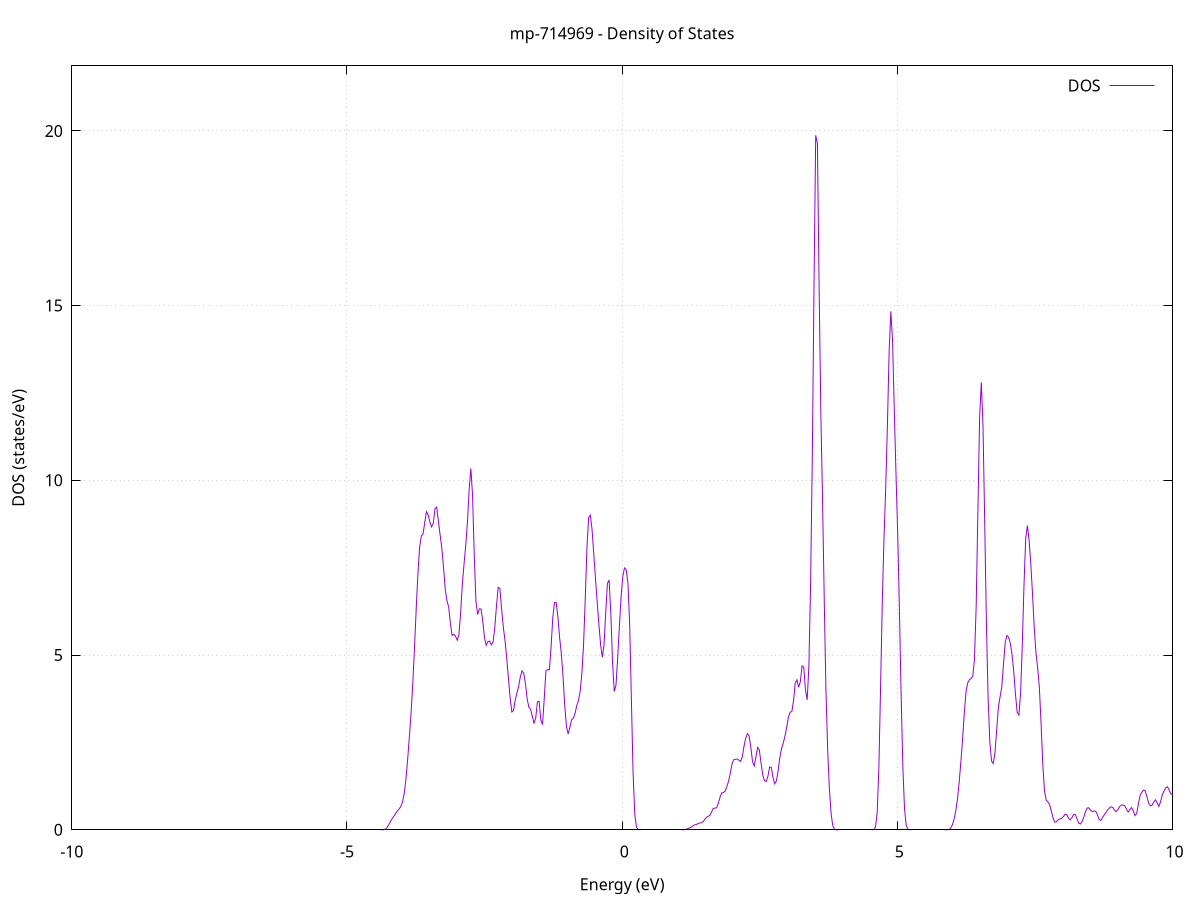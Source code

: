 set title 'mp-714969 - Density of States'
set xlabel 'Energy (eV)'
set ylabel 'DOS (states/eV)'
set grid
set xrange [-10:10]
set yrange [0:21.861]
set xzeroaxis lt -1
set terminal png size 800,600
set output 'mp-714969_dos_gnuplot.png'
plot '-' using 1:2 with lines title 'DOS'
-37.897400 0.000000
-37.866400 0.000000
-37.835400 0.000000
-37.804300 0.000000
-37.773300 0.000000
-37.742300 0.000000
-37.711300 0.000000
-37.680300 0.000000
-37.649200 0.000000
-37.618200 0.000000
-37.587200 0.000000
-37.556200 0.000000
-37.525100 0.000000
-37.494100 0.000000
-37.463100 0.000000
-37.432100 0.000000
-37.401100 0.000000
-37.370000 0.000000
-37.339000 0.000000
-37.308000 0.000000
-37.277000 0.000000
-37.245900 0.000000
-37.214900 0.000000
-37.183900 0.000000
-37.152900 0.000000
-37.121900 0.000000
-37.090800 0.000000
-37.059800 0.000000
-37.028800 0.000000
-36.997800 0.000000
-36.966700 0.000000
-36.935700 0.000000
-36.904700 0.000000
-36.873700 0.000000
-36.842700 0.000000
-36.811600 0.000000
-36.780600 0.000000
-36.749600 0.000000
-36.718600 0.000000
-36.687500 0.000000
-36.656500 0.000000
-36.625500 0.000000
-36.594500 0.000000
-36.563500 0.000000
-36.532400 0.000000
-36.501400 0.000000
-36.470400 0.000000
-36.439400 0.000000
-36.408300 0.000000
-36.377300 0.000000
-36.346300 0.000000
-36.315300 0.000000
-36.284300 0.000000
-36.253200 0.000000
-36.222200 0.000000
-36.191200 0.000000
-36.160200 0.000000
-36.129100 0.000000
-36.098100 0.000000
-36.067100 0.000000
-36.036100 0.000000
-36.005100 0.000000
-35.974000 0.000000
-35.943000 0.000000
-35.912000 0.000000
-35.881000 0.000000
-35.849900 0.000000
-35.818900 0.000000
-35.787900 0.000000
-35.756900 0.000000
-35.725900 0.000000
-35.694800 0.000000
-35.663800 0.000000
-35.632800 0.000000
-35.601800 0.000000
-35.570700 0.000000
-35.539700 0.000000
-35.508700 0.000000
-35.477700 0.000000
-35.446700 0.000000
-35.415600 0.000000
-35.384600 0.000000
-35.353600 0.000000
-35.322600 0.000000
-35.291500 0.000000
-35.260500 0.000000
-35.229500 0.000000
-35.198500 0.000000
-35.167500 0.000000
-35.136400 0.000000
-35.105400 0.000000
-35.074400 0.000000
-35.043400 0.000000
-35.012300 0.000000
-34.981300 0.000000
-34.950300 0.000000
-34.919300 0.000000
-34.888300 0.000000
-34.857200 0.000000
-34.826200 0.000000
-34.795200 0.000000
-34.764200 0.000000
-34.733200 0.000000
-34.702100 0.000200
-34.671100 0.008300
-34.640100 0.155800
-34.609100 1.480800
-34.578000 7.305500
-34.547000 19.440900
-34.516000 29.719400
-34.485000 29.329000
-34.454000 21.928100
-34.422900 13.036200
-34.391900 5.771700
-34.360900 3.050300
-34.329900 4.128200
-34.298800 6.312000
-34.267800 7.442600
-34.236800 6.649900
-34.205800 5.194300
-34.174800 4.978600
-34.143700 6.311000
-34.112700 7.857000
-34.081700 8.435200
-34.050700 9.292200
-34.019600 12.453300
-33.988600 16.240600
-33.957600 16.105900
-33.926600 10.406600
-33.895600 3.935600
-33.864500 0.816600
-33.833500 0.090000
-33.802500 0.017400
-33.771500 0.199700
-33.740400 1.662700
-33.709400 7.348600
-33.678400 18.125200
-33.647400 27.122900
-33.616400 28.192700
-33.585300 23.310000
-33.554300 14.950000
-33.523300 6.295500
-33.492300 1.514300
-33.461200 0.193200
-33.430200 0.012600
-33.399200 0.000400
-33.368200 0.000000
-33.337200 0.000000
-33.306100 0.000000
-33.275100 0.000000
-33.244100 0.000000
-33.213100 0.000000
-33.182000 0.000000
-33.151000 0.000000
-33.120000 0.000000
-33.089000 0.000000
-33.058000 0.000000
-33.026900 0.000000
-32.995900 0.000000
-32.964900 0.000000
-32.933900 0.000000
-32.902800 0.000000
-32.871800 0.000000
-32.840800 0.000000
-32.809800 0.000000
-32.778800 0.000000
-32.747700 0.000000
-32.716700 0.000000
-32.685700 0.000000
-32.654700 0.000000
-32.623600 0.000000
-32.592600 0.000000
-32.561600 0.000000
-32.530600 0.000000
-32.499600 0.000000
-32.468500 0.000000
-32.437500 0.000000
-32.406500 0.000000
-32.375500 0.000000
-32.344400 0.000000
-32.313400 0.000000
-32.282400 0.000000
-32.251400 0.000000
-32.220400 0.000000
-32.189300 0.000000
-32.158300 0.000000
-32.127300 0.000000
-32.096300 0.000000
-32.065200 0.000000
-32.034200 0.000000
-32.003200 0.000000
-31.972200 0.000000
-31.941200 0.000000
-31.910100 0.000000
-31.879100 0.000000
-31.848100 0.000000
-31.817100 0.000000
-31.786100 0.000000
-31.755000 0.000000
-31.724000 0.000000
-31.693000 0.000000
-31.662000 0.000000
-31.630900 0.000000
-31.599900 0.000000
-31.568900 0.000000
-31.537900 0.000000
-31.506900 0.000000
-31.475800 0.000000
-31.444800 0.000000
-31.413800 0.000000
-31.382800 0.000000
-31.351700 0.000000
-31.320700 0.000000
-31.289700 0.000000
-31.258700 0.000000
-31.227700 0.000000
-31.196600 0.000000
-31.165600 0.000000
-31.134600 0.000000
-31.103600 0.000000
-31.072500 0.000000
-31.041500 0.000000
-31.010500 0.000000
-30.979500 0.000000
-30.948500 0.000000
-30.917400 0.000000
-30.886400 0.000000
-30.855400 0.000000
-30.824400 0.000000
-30.793300 0.000000
-30.762300 0.000000
-30.731300 0.000000
-30.700300 0.000000
-30.669300 0.000000
-30.638200 0.000000
-30.607200 0.000000
-30.576200 0.000000
-30.545200 0.000000
-30.514100 0.000000
-30.483100 0.000000
-30.452100 0.000000
-30.421100 0.000000
-30.390100 0.000000
-30.359000 0.000000
-30.328000 0.000000
-30.297000 0.000000
-30.266000 0.000000
-30.234900 0.000000
-30.203900 0.000000
-30.172900 0.000000
-30.141900 0.000000
-30.110900 0.000000
-30.079800 0.000000
-30.048800 0.000000
-30.017800 0.000000
-29.986800 0.000000
-29.955700 0.000000
-29.924700 0.000000
-29.893700 0.000000
-29.862700 0.000000
-29.831700 0.000000
-29.800600 0.000000
-29.769600 0.000000
-29.738600 0.000000
-29.707600 0.000000
-29.676500 0.000000
-29.645500 0.000000
-29.614500 0.000000
-29.583500 0.000000
-29.552500 0.000000
-29.521400 0.000000
-29.490400 0.000000
-29.459400 0.000000
-29.428400 0.000000
-29.397300 0.000000
-29.366300 0.000000
-29.335300 0.000000
-29.304300 0.000000
-29.273300 0.000000
-29.242200 0.000000
-29.211200 0.000000
-29.180200 0.000000
-29.149200 0.000000
-29.118100 0.000000
-29.087100 0.000000
-29.056100 0.000000
-29.025100 0.000000
-28.994100 0.000000
-28.963000 0.000000
-28.932000 0.000000
-28.901000 0.000000
-28.870000 0.000000
-28.838900 0.000000
-28.807900 0.000000
-28.776900 0.000000
-28.745900 0.000000
-28.714900 0.000000
-28.683800 0.000000
-28.652800 0.000000
-28.621800 0.000000
-28.590800 0.000000
-28.559800 0.000000
-28.528700 0.000000
-28.497700 0.000000
-28.466700 0.000000
-28.435700 0.000000
-28.404600 0.000000
-28.373600 0.000000
-28.342600 0.000000
-28.311600 0.000000
-28.280600 0.000000
-28.249500 0.000000
-28.218500 0.000000
-28.187500 0.000000
-28.156500 0.000000
-28.125400 0.000000
-28.094400 0.000000
-28.063400 0.000000
-28.032400 0.000000
-28.001400 0.000000
-27.970300 0.000000
-27.939300 0.000000
-27.908300 0.000000
-27.877300 0.000000
-27.846200 0.000000
-27.815200 0.000000
-27.784200 0.000000
-27.753200 0.000000
-27.722200 0.000000
-27.691100 0.000000
-27.660100 0.000000
-27.629100 0.000000
-27.598100 0.000000
-27.567000 0.000000
-27.536000 0.000000
-27.505000 0.000000
-27.474000 0.000000
-27.443000 0.000000
-27.411900 0.000000
-27.380900 0.000000
-27.349900 0.000000
-27.318900 0.000000
-27.287800 0.000000
-27.256800 0.000000
-27.225800 0.000000
-27.194800 0.000000
-27.163800 0.000000
-27.132700 0.000000
-27.101700 0.000000
-27.070700 0.000000
-27.039700 0.000000
-27.008600 0.000000
-26.977600 0.000000
-26.946600 0.000000
-26.915600 0.000000
-26.884600 0.000000
-26.853500 0.000000
-26.822500 0.000000
-26.791500 0.000000
-26.760500 0.000000
-26.729400 0.000000
-26.698400 0.000000
-26.667400 0.000000
-26.636400 0.000000
-26.605400 0.000000
-26.574300 0.000000
-26.543300 0.000000
-26.512300 0.000000
-26.481300 0.000000
-26.450200 0.000000
-26.419200 0.000000
-26.388200 0.000000
-26.357200 0.000000
-26.326200 0.000000
-26.295100 0.000000
-26.264100 0.000000
-26.233100 0.000000
-26.202100 0.000000
-26.171000 0.000000
-26.140000 0.000000
-26.109000 0.000000
-26.078000 0.000000
-26.047000 0.000000
-26.015900 0.000000
-25.984900 0.000000
-25.953900 0.000000
-25.922900 0.000000
-25.891800 0.000000
-25.860800 0.000000
-25.829800 0.000000
-25.798800 0.000000
-25.767800 0.000000
-25.736700 0.000000
-25.705700 0.000000
-25.674700 0.000000
-25.643700 0.000000
-25.612700 0.000000
-25.581600 0.000000
-25.550600 0.000000
-25.519600 0.000000
-25.488600 0.000000
-25.457500 0.000000
-25.426500 0.000000
-25.395500 0.000000
-25.364500 0.000000
-25.333500 0.000000
-25.302400 0.000000
-25.271400 0.000000
-25.240400 0.000000
-25.209400 0.000000
-25.178300 0.000000
-25.147300 0.000000
-25.116300 0.000000
-25.085300 0.000000
-25.054300 0.000000
-25.023200 0.000000
-24.992200 0.000000
-24.961200 0.000000
-24.930200 0.000000
-24.899100 0.000000
-24.868100 0.000000
-24.837100 0.000000
-24.806100 0.000000
-24.775100 0.000000
-24.744000 0.000000
-24.713000 0.000000
-24.682000 0.000000
-24.651000 0.000000
-24.619900 0.000000
-24.588900 0.000000
-24.557900 0.000000
-24.526900 0.000000
-24.495900 0.000000
-24.464800 0.000000
-24.433800 0.000000
-24.402800 0.000000
-24.371800 0.000000
-24.340700 0.000000
-24.309700 0.000000
-24.278700 0.000000
-24.247700 0.000000
-24.216700 0.000000
-24.185600 0.000000
-24.154600 0.000000
-24.123600 0.000000
-24.092600 0.000000
-24.061500 0.000000
-24.030500 0.000000
-23.999500 0.000000
-23.968500 0.000000
-23.937500 0.000000
-23.906400 0.000000
-23.875400 0.000000
-23.844400 0.000000
-23.813400 0.000000
-23.782300 0.000000
-23.751300 0.000000
-23.720300 0.000000
-23.689300 0.000000
-23.658300 0.000000
-23.627200 0.000000
-23.596200 0.000000
-23.565200 0.000000
-23.534200 0.000000
-23.503100 0.000000
-23.472100 0.000000
-23.441100 0.000000
-23.410100 0.000000
-23.379100 0.000000
-23.348000 0.000000
-23.317000 0.000000
-23.286000 0.000000
-23.255000 0.000000
-23.223900 0.000000
-23.192900 0.000000
-23.161900 0.000000
-23.130900 0.000000
-23.099900 0.000000
-23.068800 0.000000
-23.037800 0.000000
-23.006800 0.000000
-22.975800 0.000000
-22.944700 0.000000
-22.913700 0.000000
-22.882700 0.000000
-22.851700 0.000000
-22.820700 0.000000
-22.789600 0.000000
-22.758600 0.000000
-22.727600 0.000000
-22.696600 0.000000
-22.665500 0.000000
-22.634500 0.000000
-22.603500 0.000000
-22.572500 0.000000
-22.541500 0.000000
-22.510400 0.000000
-22.479400 0.000000
-22.448400 0.000000
-22.417400 0.000000
-22.386400 0.000000
-22.355300 0.000000
-22.324300 0.000000
-22.293300 0.000000
-22.262300 0.000000
-22.231200 0.000000
-22.200200 0.000000
-22.169200 0.000000
-22.138200 0.000000
-22.107200 0.000000
-22.076100 0.000000
-22.045100 0.000000
-22.014100 0.000000
-21.983100 0.000000
-21.952000 0.000000
-21.921000 0.000000
-21.890000 0.000000
-21.859000 0.000000
-21.828000 0.000000
-21.796900 0.000000
-21.765900 0.000000
-21.734900 0.000000
-21.703900 0.000000
-21.672800 0.000000
-21.641800 0.000000
-21.610800 0.000000
-21.579800 0.000000
-21.548800 0.000000
-21.517700 0.000000
-21.486700 0.000000
-21.455700 0.000000
-21.424700 0.000000
-21.393600 0.000000
-21.362600 0.000000
-21.331600 0.000000
-21.300600 0.000000
-21.269600 0.000000
-21.238500 0.000000
-21.207500 0.000000
-21.176500 0.000000
-21.145500 0.000000
-21.114400 0.000000
-21.083400 0.000000
-21.052400 0.000000
-21.021400 0.000000
-20.990400 0.000000
-20.959300 0.000000
-20.928300 0.000000
-20.897300 0.000000
-20.866300 0.000000
-20.835200 0.000000
-20.804200 0.000000
-20.773200 0.000000
-20.742200 0.000000
-20.711200 0.000000
-20.680100 0.000000
-20.649100 0.000000
-20.618100 0.000000
-20.587100 0.000000
-20.556000 0.000000
-20.525000 0.000000
-20.494000 0.000000
-20.463000 0.000000
-20.432000 0.000000
-20.400900 0.000000
-20.369900 0.000000
-20.338900 0.000000
-20.307900 0.000000
-20.276800 0.000000
-20.245800 0.000000
-20.214800 0.000000
-20.183800 0.000000
-20.152800 0.000000
-20.121700 0.000000
-20.090700 0.000000
-20.059700 0.000000
-20.028700 0.000000
-19.997600 0.000000
-19.966600 0.000000
-19.935600 0.000000
-19.904600 0.000000
-19.873600 0.000000
-19.842500 0.000000
-19.811500 0.000000
-19.780500 0.000000
-19.749500 0.000000
-19.718400 0.000000
-19.687400 0.000000
-19.656400 0.000000
-19.625400 0.000000
-19.594400 0.000000
-19.563300 0.000000
-19.532300 0.000000
-19.501300 0.000000
-19.470300 0.000000
-19.439300 0.000000
-19.408200 0.000000
-19.377200 0.000000
-19.346200 0.000000
-19.315200 0.000000
-19.284100 0.000000
-19.253100 0.000000
-19.222100 0.000000
-19.191100 0.000000
-19.160100 0.000000
-19.129000 0.000000
-19.098000 0.000000
-19.067000 0.000000
-19.036000 0.000000
-19.004900 0.000000
-18.973900 0.000000
-18.942900 0.000000
-18.911900 0.000000
-18.880900 0.000000
-18.849800 0.000000
-18.818800 0.000000
-18.787800 0.000000
-18.756800 0.000000
-18.725700 0.000000
-18.694700 0.000000
-18.663700 0.000000
-18.632700 0.000000
-18.601700 0.000000
-18.570600 0.000000
-18.539600 0.000000
-18.508600 0.000000
-18.477600 0.000000
-18.446500 0.000000
-18.415500 0.000000
-18.384500 0.000000
-18.353500 0.000000
-18.322500 0.000000
-18.291400 0.000000
-18.260400 0.000000
-18.229400 0.000000
-18.198400 0.000000
-18.167300 0.000000
-18.136300 0.000000
-18.105300 0.000000
-18.074300 0.000000
-18.043300 0.000000
-18.012200 0.000000
-17.981200 0.000000
-17.950200 0.000000
-17.919200 0.000000
-17.888100 0.000000
-17.857100 0.000000
-17.826100 0.000000
-17.795100 0.000000
-17.764100 0.000000
-17.733000 0.000000
-17.702000 0.000000
-17.671000 0.000000
-17.640000 0.000000
-17.608900 0.000000
-17.577900 0.000000
-17.546900 0.000000
-17.515900 0.000000
-17.484900 0.000000
-17.453800 0.000000
-17.422800 0.000000
-17.391800 0.000000
-17.360800 0.000000
-17.329700 0.000000
-17.298700 0.000000
-17.267700 0.000000
-17.236700 0.000000
-17.205700 0.000000
-17.174600 0.000000
-17.143600 0.000000
-17.112600 0.000100
-17.081600 0.001000
-17.050500 0.010500
-17.019500 0.057700
-16.988500 0.186700
-16.957500 0.394300
-16.926500 0.622200
-16.895400 0.830100
-16.864400 1.031100
-16.833400 1.247700
-16.802400 1.473600
-16.771300 1.778000
-16.740300 2.199600
-16.709300 2.605400
-16.678300 2.886000
-16.647300 2.980200
-16.616200 2.786800
-16.585200 2.501600
-16.554200 2.335200
-16.523200 2.047200
-16.492200 1.588200
-16.461100 1.248900
-16.430100 1.043500
-16.399100 0.865200
-16.368100 0.912000
-16.337000 1.332500
-16.306000 1.846900
-16.275000 2.385000
-16.244000 3.550500
-16.213000 5.645600
-16.181900 7.622600
-16.150900 7.737100
-16.119900 6.472400
-16.088900 6.102800
-16.057800 7.241500
-16.026800 8.686800
-15.995800 9.396100
-15.964800 9.551900
-15.933800 9.830600
-15.902700 9.935900
-15.871700 8.923100
-15.840700 7.083200
-15.809700 5.881800
-15.778600 6.213100
-15.747600 7.551400
-15.716600 8.747800
-15.685600 9.462600
-15.654600 10.137600
-15.623500 10.686100
-15.592500 10.515100
-15.561500 9.684600
-15.530500 8.783200
-15.499400 7.933100
-15.468400 6.664600
-15.437400 4.683400
-15.406400 2.547300
-15.375400 1.038400
-15.344300 0.305700
-15.313300 0.059900
-15.282300 0.007100
-15.251300 0.000500
-15.220200 0.000000
-15.189200 0.000000
-15.158200 0.000000
-15.127200 0.000000
-15.096200 0.000000
-15.065100 0.000000
-15.034100 0.000000
-15.003100 0.000000
-14.972100 0.000000
-14.941000 0.000000
-14.910000 0.000000
-14.879000 0.000000
-14.848000 0.000000
-14.817000 0.000000
-14.785900 0.000000
-14.754900 0.000000
-14.723900 0.000000
-14.692900 0.000000
-14.661800 0.000000
-14.630800 0.000000
-14.599800 0.000000
-14.568800 0.000000
-14.537800 0.000000
-14.506700 0.000000
-14.475700 0.000000
-14.444700 0.000000
-14.413700 0.000000
-14.382600 0.000000
-14.351600 0.000000
-14.320600 0.000000
-14.289600 0.000000
-14.258600 0.000000
-14.227500 0.000000
-14.196500 0.000000
-14.165500 0.000000
-14.134500 0.000000
-14.103400 0.000000
-14.072400 0.000000
-14.041400 0.000000
-14.010400 0.000000
-13.979400 0.000000
-13.948300 0.000000
-13.917300 0.000000
-13.886300 0.000000
-13.855300 0.000000
-13.824200 0.000000
-13.793200 0.000000
-13.762200 0.000000
-13.731200 0.000000
-13.700200 0.000000
-13.669100 0.000000
-13.638100 0.000000
-13.607100 0.000000
-13.576100 0.000000
-13.545000 0.000000
-13.514000 0.000000
-13.483000 0.000000
-13.452000 0.000000
-13.421000 0.000000
-13.389900 0.000000
-13.358900 0.000000
-13.327900 0.000000
-13.296900 0.000000
-13.265900 0.000000
-13.234800 0.000000
-13.203800 0.000000
-13.172800 0.000000
-13.141800 0.000000
-13.110700 0.000000
-13.079700 0.000000
-13.048700 0.000000
-13.017700 0.000000
-12.986700 0.000000
-12.955600 0.000000
-12.924600 0.000000
-12.893600 0.000000
-12.862600 0.000000
-12.831500 0.000000
-12.800500 0.000000
-12.769500 0.000000
-12.738500 0.000000
-12.707500 0.000000
-12.676400 0.000000
-12.645400 0.000000
-12.614400 0.000000
-12.583400 0.000000
-12.552300 0.000000
-12.521300 0.000000
-12.490300 0.000000
-12.459300 0.000000
-12.428300 0.000000
-12.397200 0.000000
-12.366200 0.000000
-12.335200 0.000000
-12.304200 0.000000
-12.273100 0.000000
-12.242100 0.000000
-12.211100 0.000000
-12.180100 0.000000
-12.149100 0.000000
-12.118000 0.000000
-12.087000 0.000000
-12.056000 0.000000
-12.025000 0.000000
-11.993900 0.000000
-11.962900 0.000000
-11.931900 0.000000
-11.900900 0.000000
-11.869900 0.000000
-11.838800 0.000000
-11.807800 0.000000
-11.776800 0.000000
-11.745800 0.000000
-11.714700 0.000000
-11.683700 0.000000
-11.652700 0.000000
-11.621700 0.000000
-11.590700 0.000000
-11.559600 0.000000
-11.528600 0.000000
-11.497600 0.000000
-11.466600 0.000000
-11.435500 0.000000
-11.404500 0.000000
-11.373500 0.000000
-11.342500 0.000000
-11.311500 0.000000
-11.280400 0.000000
-11.249400 0.000000
-11.218400 0.000000
-11.187400 0.000000
-11.156300 0.000000
-11.125300 0.000000
-11.094300 0.000000
-11.063300 0.000000
-11.032300 0.000000
-11.001200 0.000000
-10.970200 0.000000
-10.939200 0.000000
-10.908200 0.000000
-10.877100 0.000000
-10.846100 0.000000
-10.815100 0.000000
-10.784100 0.000000
-10.753100 0.000000
-10.722000 0.000000
-10.691000 0.000000
-10.660000 0.000000
-10.629000 0.000000
-10.597900 0.000000
-10.566900 0.000000
-10.535900 0.000000
-10.504900 0.000000
-10.473900 0.000000
-10.442800 0.000000
-10.411800 0.000000
-10.380800 0.000000
-10.349800 0.000000
-10.318800 0.000000
-10.287700 0.000000
-10.256700 0.000000
-10.225700 0.000000
-10.194700 0.000000
-10.163600 0.000000
-10.132600 0.000000
-10.101600 0.000000
-10.070600 0.000000
-10.039600 0.000000
-10.008500 0.000000
-9.977500 0.000000
-9.946500 0.000000
-9.915500 0.000000
-9.884400 0.000000
-9.853400 0.000000
-9.822400 0.000000
-9.791400 0.000000
-9.760400 0.000000
-9.729300 0.000000
-9.698300 0.000000
-9.667300 0.000000
-9.636300 0.000000
-9.605200 0.000000
-9.574200 0.000000
-9.543200 0.000000
-9.512200 0.000000
-9.481200 0.000000
-9.450100 0.000000
-9.419100 0.000000
-9.388100 0.000000
-9.357100 0.000000
-9.326000 0.000000
-9.295000 0.000000
-9.264000 0.000000
-9.233000 0.000000
-9.202000 0.000000
-9.170900 0.000000
-9.139900 0.000000
-9.108900 0.000000
-9.077900 0.000000
-9.046800 0.000000
-9.015800 0.000000
-8.984800 0.000000
-8.953800 0.000000
-8.922800 0.000000
-8.891700 0.000000
-8.860700 0.000000
-8.829700 0.000000
-8.798700 0.000000
-8.767600 0.000000
-8.736600 0.000000
-8.705600 0.000000
-8.674600 0.000000
-8.643600 0.000000
-8.612500 0.000000
-8.581500 0.000000
-8.550500 0.000000
-8.519500 0.000000
-8.488400 0.000000
-8.457400 0.000000
-8.426400 0.000000
-8.395400 0.000000
-8.364400 0.000000
-8.333300 0.000000
-8.302300 0.000000
-8.271300 0.000000
-8.240300 0.000000
-8.209200 0.000000
-8.178200 0.000000
-8.147200 0.000000
-8.116200 0.000000
-8.085200 0.000000
-8.054100 0.000000
-8.023100 0.000000
-7.992100 0.000000
-7.961100 0.000000
-7.930000 0.000000
-7.899000 0.000000
-7.868000 0.000000
-7.837000 0.000000
-7.806000 0.000000
-7.774900 0.000000
-7.743900 0.000000
-7.712900 0.000000
-7.681900 0.000000
-7.650800 0.000000
-7.619800 0.000000
-7.588800 0.000000
-7.557800 0.000000
-7.526800 0.000000
-7.495700 0.000000
-7.464700 0.000000
-7.433700 0.000000
-7.402700 0.000000
-7.371600 0.000000
-7.340600 0.000000
-7.309600 0.000000
-7.278600 0.000000
-7.247600 0.000000
-7.216500 0.000000
-7.185500 0.000000
-7.154500 0.000000
-7.123500 0.000000
-7.092500 0.000000
-7.061400 0.000000
-7.030400 0.000000
-6.999400 0.000000
-6.968400 0.000000
-6.937300 0.000000
-6.906300 0.000000
-6.875300 0.000000
-6.844300 0.000000
-6.813300 0.000000
-6.782200 0.000000
-6.751200 0.000000
-6.720200 0.000000
-6.689200 0.000000
-6.658100 0.000000
-6.627100 0.000000
-6.596100 0.000000
-6.565100 0.000000
-6.534100 0.000000
-6.503000 0.000000
-6.472000 0.000000
-6.441000 0.000000
-6.410000 0.000000
-6.378900 0.000000
-6.347900 0.000000
-6.316900 0.000000
-6.285900 0.000000
-6.254900 0.000000
-6.223800 0.000000
-6.192800 0.000000
-6.161800 0.000000
-6.130800 0.000000
-6.099700 0.000000
-6.068700 0.000000
-6.037700 0.000000
-6.006700 0.000000
-5.975700 0.000000
-5.944600 0.000000
-5.913600 0.000000
-5.882600 0.000000
-5.851600 0.000000
-5.820500 0.000000
-5.789500 0.000000
-5.758500 0.000000
-5.727500 0.000000
-5.696500 0.000000
-5.665400 0.000000
-5.634400 0.000000
-5.603400 0.000000
-5.572400 0.000000
-5.541300 0.000000
-5.510300 0.000000
-5.479300 0.000000
-5.448300 0.000000
-5.417300 0.000000
-5.386200 0.000000
-5.355200 0.000000
-5.324200 0.000000
-5.293200 0.000000
-5.262100 0.000000
-5.231100 0.000000
-5.200100 0.000000
-5.169100 0.000000
-5.138100 0.000000
-5.107000 0.000000
-5.076000 0.000000
-5.045000 0.000000
-5.014000 0.000000
-4.982900 0.000000
-4.951900 0.000000
-4.920900 0.000000
-4.889900 0.000000
-4.858900 0.000000
-4.827800 0.000000
-4.796800 0.000000
-4.765800 0.000000
-4.734800 0.000000
-4.703700 0.000000
-4.672700 0.000000
-4.641700 0.000000
-4.610700 0.000000
-4.579700 0.000000
-4.548600 0.000000
-4.517600 0.000000
-4.486600 0.000000
-4.455600 0.000000
-4.424500 0.000000
-4.393500 0.000000
-4.362500 0.000300
-4.331500 0.003400
-4.300500 0.020200
-4.269400 0.069000
-4.238400 0.153200
-4.207400 0.247500
-4.176400 0.324900
-4.145400 0.393300
-4.114300 0.471500
-4.083300 0.542100
-4.052300 0.594500
-4.021300 0.665600
-3.990200 0.798200
-3.959200 1.043500
-3.928200 1.456900
-3.897200 2.020700
-3.866200 2.660100
-3.835100 3.351100
-3.804100 4.186900
-3.773100 5.208100
-3.742100 6.315100
-3.711000 7.325700
-3.680000 8.089600
-3.649000 8.405700
-3.618000 8.462500
-3.587000 8.789000
-3.555900 9.105900
-3.524900 9.015000
-3.493900 8.809200
-3.462900 8.666400
-3.431800 8.770900
-3.400800 9.188600
-3.369800 9.232500
-3.338800 8.834200
-3.307800 8.444500
-3.276700 8.062500
-3.245700 7.514500
-3.214700 6.884100
-3.183700 6.555700
-3.152600 6.382400
-3.121600 5.916200
-3.090600 5.566200
-3.059600 5.597600
-3.028600 5.543900
-2.997500 5.424900
-2.966500 5.569300
-2.935500 6.193500
-2.904500 7.010800
-2.873400 7.594700
-2.842400 8.126500
-2.811400 8.790100
-2.780400 9.715300
-2.749400 10.340900
-2.718300 9.583300
-2.687300 7.857300
-2.656300 6.527600
-2.625300 6.158100
-2.594200 6.324700
-2.563200 6.316300
-2.532200 5.966200
-2.501200 5.496400
-2.470200 5.278400
-2.439100 5.378900
-2.408100 5.401500
-2.377100 5.292400
-2.346100 5.366600
-2.315000 5.774400
-2.284000 6.389800
-2.253000 6.938600
-2.222000 6.910300
-2.191000 6.327500
-2.159900 5.811600
-2.128900 5.420000
-2.097900 4.920200
-2.066900 4.353000
-2.035800 3.783800
-2.004800 3.371900
-1.973800 3.410300
-1.942800 3.713300
-1.911800 3.914700
-1.880700 4.109000
-1.849700 4.380000
-1.818700 4.547500
-1.787700 4.479600
-1.756600 4.173900
-1.725600 3.741200
-1.694600 3.502100
-1.663600 3.452800
-1.632600 3.252800
-1.601500 3.040200
-1.570500 3.199400
-1.539500 3.661600
-1.508500 3.678000
-1.477400 3.142600
-1.446400 3.008300
-1.415400 3.763000
-1.384400 4.546600
-1.353400 4.582400
-1.322300 4.578500
-1.291300 5.235800
-1.260300 6.075700
-1.229300 6.502700
-1.198300 6.503700
-1.167200 6.081900
-1.136200 5.500000
-1.105200 5.049500
-1.074200 4.393100
-1.043100 3.560300
-1.012100 2.953200
-0.981100 2.743700
-0.950100 2.928900
-0.919100 3.149600
-0.888000 3.184300
-0.857000 3.318900
-0.826000 3.547300
-0.795000 3.694200
-0.763900 3.948400
-0.732900 4.453100
-0.701900 5.274800
-0.670900 6.584000
-0.639900 8.073000
-0.608800 8.932000
-0.577800 9.004300
-0.546800 8.592600
-0.515800 7.897500
-0.484700 7.192600
-0.453700 6.513800
-0.422700 5.884700
-0.391700 5.303300
-0.360700 4.940100
-0.329600 5.284800
-0.298600 6.207100
-0.267600 7.052100
-0.236600 7.145900
-0.205500 6.186400
-0.174500 4.790000
-0.143500 3.959100
-0.112500 4.132900
-0.081500 4.911600
-0.050400 5.818200
-0.019400 6.658100
0.011600 7.250800
0.042600 7.493800
0.073700 7.442400
0.104700 7.071400
0.135700 5.921800
0.166700 3.809700
0.197700 1.670100
0.228800 0.457000
0.259800 0.073000
0.290800 0.006400
0.321800 0.000300
0.352900 0.000000
0.383900 0.000000
0.414900 0.000000
0.445900 0.000000
0.476900 0.000000
0.508000 0.000000
0.539000 0.000000
0.570000 0.000000
0.601000 0.000000
0.632100 0.000000
0.663100 0.000000
0.694100 0.000000
0.725100 0.000000
0.756100 0.000000
0.787200 0.000000
0.818200 0.000000
0.849200 0.000000
0.880200 0.000000
0.911300 0.000000
0.942300 0.000000
0.973300 0.000000
1.004300 0.000000
1.035300 0.000000
1.066400 0.000000
1.097400 0.000200
1.128400 0.002000
1.159400 0.011400
1.190500 0.032700
1.221500 0.052700
1.252500 0.071800
1.283500 0.110100
1.314500 0.139500
1.345600 0.150800
1.376600 0.175300
1.407600 0.193700
1.438600 0.200200
1.469700 0.230900
1.500700 0.295700
1.531700 0.356500
1.562700 0.385400
1.593700 0.410200
1.624800 0.507700
1.655800 0.613200
1.686800 0.618600
1.717800 0.631500
1.748900 0.758800
1.779900 0.940500
1.810900 1.056600
1.841900 1.069300
1.872900 1.105800
1.904000 1.244100
1.935000 1.397200
1.966000 1.620600
1.997000 1.888100
2.028000 2.007300
2.059100 2.019100
2.090100 2.024500
2.121100 1.992600
2.152100 1.953400
2.183200 2.090600
2.214200 2.389600
2.245200 2.624800
2.276200 2.751000
2.307200 2.686500
2.338300 2.357100
2.369300 1.951200
2.400300 1.828100
2.431300 2.093000
2.462400 2.356200
2.493400 2.277200
2.524400 1.901400
2.555400 1.557400
2.586400 1.408800
2.617500 1.380500
2.648500 1.530500
2.679500 1.794900
2.710500 1.782600
2.741600 1.488900
2.772600 1.316300
2.803600 1.400000
2.834600 1.697100
2.865600 2.076100
2.896700 2.323500
2.927700 2.486000
2.958700 2.682500
2.989700 2.926800
3.020800 3.220600
3.051800 3.365300
3.082800 3.381900
3.113800 3.686000
3.144800 4.197400
3.175900 4.294800
3.206900 4.082100
3.237900 4.236700
3.268900 4.689700
3.300000 4.651200
3.331000 3.997900
3.362000 3.719000
3.393000 4.674800
3.424000 7.037800
3.455100 10.640600
3.486100 15.533600
3.517100 19.873800
3.548100 19.640900
3.579200 15.501800
3.610200 11.948800
3.641200 9.444500
3.672200 6.572600
3.703200 3.978200
3.734300 2.292700
3.765300 1.191200
3.796300 0.465400
3.827300 0.116600
3.858400 0.016900
3.889400 0.001300
3.920400 0.000100
3.951400 0.000000
3.982400 0.000000
4.013500 0.000000
4.044500 0.000000
4.075500 0.000000
4.106500 0.000000
4.137600 0.000000
4.168600 0.000000
4.199600 0.000000
4.230600 0.000000
4.261600 0.000000
4.292700 0.000000
4.323700 0.000000
4.354700 0.000000
4.385700 0.000000
4.416800 0.000000
4.447800 0.000000
4.478800 0.000000
4.509800 0.000000
4.540800 0.000300
4.571900 0.006500
4.602900 0.075700
4.633900 0.484500
4.664900 1.784000
4.696000 4.094900
4.727000 6.547200
4.758000 8.356200
4.789000 9.785100
4.820000 11.572100
4.851100 13.691900
4.882100 14.836800
4.913100 14.009000
4.944100 12.052000
4.975100 10.225600
5.006200 8.516700
5.037200 6.365300
5.068200 3.921600
5.099200 1.855900
5.130300 0.614700
5.161300 0.127900
5.192300 0.015300
5.223300 0.001000
5.254300 0.000000
5.285400 0.000000
5.316400 0.000000
5.347400 0.000000
5.378400 0.000000
5.409500 0.000000
5.440500 0.000000
5.471500 0.000000
5.502500 0.000000
5.533500 0.000000
5.564600 0.000000
5.595600 0.000000
5.626600 0.000000
5.657600 0.000000
5.688700 0.000000
5.719700 0.000000
5.750700 0.000000
5.781700 0.000000
5.812700 0.000000
5.843800 0.000000
5.874800 0.000100
5.905800 0.001200
5.936800 0.009700
5.967900 0.045800
5.998900 0.136300
6.029900 0.295100
6.060900 0.528800
6.091900 0.864300
6.123000 1.344000
6.154000 1.931500
6.185000 2.578400
6.216000 3.316400
6.247100 3.935500
6.278100 4.199800
6.309100 4.289400
6.340100 4.330200
6.371100 4.388300
6.402200 4.889300
6.433200 6.427800
6.464200 9.126500
6.495200 11.801500
6.526300 12.803400
6.557300 11.530100
6.588300 8.747500
6.619300 5.873300
6.650300 3.736600
6.681400 2.495600
6.712400 1.963800
6.743400 1.896100
6.774400 2.209700
6.805500 2.854100
6.836500 3.508200
6.867500 3.805800
6.898500 4.095000
6.929500 4.747000
6.960600 5.362900
6.991600 5.561800
7.022600 5.511900
7.053600 5.331000
7.084700 5.007300
7.115700 4.522600
7.146700 3.885400
7.177700 3.355000
7.208700 3.280700
7.239800 3.906200
7.270800 5.292000
7.301800 7.017900
7.332800 8.340600
7.363900 8.707700
7.394900 8.273000
7.425900 7.596700
7.456900 6.738200
7.487900 5.781500
7.519000 5.076700
7.550000 4.630300
7.581000 4.067900
7.612000 3.044700
7.643100 1.873100
7.674100 1.110700
7.705100 0.849100
7.736100 0.802500
7.767100 0.717100
7.798200 0.541700
7.829200 0.341300
7.860200 0.219900
7.891200 0.226700
7.922200 0.283000
7.953300 0.311900
7.984300 0.325300
8.015300 0.371700
8.046300 0.443900
8.077400 0.436000
8.108400 0.341800
8.139400 0.281800
8.170400 0.338700
8.201400 0.438100
8.232500 0.442100
8.263500 0.322600
8.294500 0.191500
8.325500 0.165300
8.356600 0.234300
8.387600 0.361200
8.418600 0.515300
8.449600 0.622500
8.480600 0.628100
8.511700 0.561100
8.542700 0.519200
8.573700 0.537300
8.604700 0.533000
8.635800 0.431500
8.666800 0.293100
8.697800 0.266800
8.728800 0.351500
8.759800 0.429500
8.790900 0.491900
8.821900 0.569300
8.852900 0.622900
8.883900 0.658200
8.915000 0.642900
8.946000 0.558300
8.977000 0.518800
9.008000 0.577000
9.039000 0.665700
9.070100 0.707100
9.101100 0.708400
9.132100 0.690400
9.163100 0.590300
9.194200 0.507700
9.225200 0.575200
9.256200 0.636100
9.287200 0.542100
9.318200 0.408100
9.349300 0.462600
9.380300 0.742400
9.411300 0.983400
9.442300 1.074300
9.473400 1.135300
9.504400 1.111800
9.535400 0.944500
9.566400 0.765400
9.597400 0.683600
9.628500 0.704300
9.659500 0.798000
9.690500 0.859400
9.721500 0.766200
9.752600 0.669200
9.783600 0.800400
9.814600 1.000900
9.845600 1.107200
9.876600 1.200800
9.907700 1.231100
9.938700 1.138800
9.969700 1.027900
10.000700 1.031200
10.031800 1.120700
10.062800 1.165000
10.093800 1.230300
10.124800 1.411500
10.155800 1.470400
10.186900 1.255100
10.217900 1.078700
10.248900 1.136200
10.279900 1.278700
10.311000 1.354900
10.342000 1.388600
10.373000 1.474200
10.404000 1.646200
10.435000 1.823500
10.466100 1.936900
10.497100 1.958700
10.528100 1.839200
10.559100 1.659300
10.590200 1.532900
10.621200 1.494000
10.652200 1.680000
10.683200 2.073100
10.714200 2.319400
10.745300 2.196300
10.776300 1.866100
10.807300 1.700000
10.838300 1.795600
10.869400 1.890100
10.900400 1.841800
10.931400 1.865500
10.962400 2.045500
10.993400 2.176700
11.024500 2.160700
11.055500 2.072700
11.086500 2.077400
11.117500 2.138900
11.148500 2.141100
11.179600 2.148500
11.210600 2.228100
11.241600 2.413900
11.272600 2.614200
11.303700 2.592800
11.334700 2.367200
11.365700 2.066000
11.396700 1.665000
11.427700 1.226200
11.458800 0.929600
11.489800 0.878600
11.520800 0.999200
11.551800 1.080100
11.582900 1.057700
11.613900 0.987100
11.644900 0.929300
11.675900 1.008200
11.706900 1.203500
11.738000 1.291300
11.769000 1.166600
11.800000 1.004500
11.831000 0.959500
11.862100 1.034500
11.893100 1.269600
11.924100 1.611700
11.955100 1.800100
11.986100 1.776000
12.017200 1.856900
12.048200 2.094500
12.079200 2.181300
12.110200 2.112300
12.141300 2.133700
12.172300 2.329100
12.203300 2.617100
12.234300 2.786100
12.265300 2.671600
12.296400 2.421000
12.327400 2.190800
12.358400 1.947600
12.389400 1.718000
12.420500 1.517700
12.451500 1.469100
12.482500 1.781300
12.513500 2.264100
12.544500 2.460100
12.575600 2.406700
12.606600 2.308000
12.637600 2.100000
12.668600 1.878400
12.699700 1.838800
12.730700 1.970600
12.761700 2.074600
12.792700 1.963200
12.823700 1.774800
12.854800 1.722600
12.885800 1.718800
12.916800 1.610900
12.947800 1.394600
12.978900 1.265800
13.009900 1.378200
13.040900 1.675600
13.071900 2.009300
13.102900 2.277500
13.134000 2.507100
13.165000 2.825700
13.196000 3.087000
13.227000 3.023000
13.258100 2.748400
13.289100 2.601300
13.320100 2.704700
13.351100 2.819300
13.382100 2.734600
13.413200 2.444500
13.444200 2.133500
13.475200 2.175100
13.506200 2.551700
13.537300 2.806300
13.568300 2.865000
13.599300 2.979700
13.630300 3.192000
13.661300 3.403900
13.692400 3.533600
13.723400 3.552900
13.754400 3.346000
13.785400 2.876000
13.816500 2.639000
13.847500 2.758600
13.878500 2.735500
13.909500 2.532300
13.940500 2.406200
13.971600 2.480100
14.002600 2.848900
14.033600 3.330200
14.064600 3.472100
14.095600 3.233500
14.126700 2.982200
14.157700 2.838800
14.188700 2.706800
14.219700 2.695600
14.250800 2.917100
14.281800 3.191300
14.312800 3.221400
14.343800 3.014900
14.374800 2.896000
14.405900 2.987300
14.436900 3.192100
14.467900 3.353500
14.498900 3.274000
14.530000 2.915600
14.561000 2.352800
14.592000 1.798300
14.623000 1.488400
14.654000 1.385900
14.685100 1.389300
14.716100 1.491800
14.747100 1.712400
14.778100 2.039500
14.809200 2.345000
14.840200 2.392600
14.871200 2.218700
14.902200 2.083600
14.933200 2.133800
14.964300 2.344500
14.995300 2.539900
15.026300 2.601200
15.057300 2.566800
15.088400 2.553000
15.119400 2.547200
15.150400 2.370200
15.181400 2.189600
15.212400 2.325900
15.243500 2.554100
15.274500 2.596500
15.305500 2.524500
15.336500 2.475600
15.367600 2.534100
15.398600 2.658600
15.429600 2.728600
15.460600 2.693300
15.491600 2.512500
15.522700 2.330300
15.553700 2.413100
15.584700 2.763000
15.615700 3.025100
15.646800 3.074600
15.677800 3.152200
15.708800 3.200100
15.739800 2.989300
15.770800 2.663700
15.801900 2.391000
15.832900 2.140700
15.863900 1.896000
15.894900 1.776400
15.926000 1.871900
15.957000 2.044700
15.988000 2.097700
16.019000 2.104200
16.050000 2.150400
16.081100 2.217700
16.112100 2.247400
16.143100 2.239000
16.174100 2.279800
16.205200 2.441200
16.236200 2.639600
16.267200 2.912300
16.298200 3.257400
16.329200 3.341300
16.360300 3.039700
16.391300 2.570300
16.422300 2.217900
16.453300 2.205000
16.484400 2.416700
16.515400 2.520300
16.546400 2.407000
16.577400 2.260300
16.608400 2.357400
16.639500 2.726300
16.670500 3.116700
16.701500 3.283500
16.732500 3.264100
16.763600 3.210000
16.794600 3.051100
16.825600 2.773800
16.856600 2.589000
16.887600 2.567600
16.918700 2.689300
16.949700 2.981700
16.980700 3.209700
17.011700 3.035100
17.042800 2.691300
17.073800 2.529900
17.104800 2.463000
17.135800 2.375200
17.166800 2.347900
17.197900 2.424900
17.228900 2.459200
17.259900 2.364900
17.290900 2.204800
17.321900 2.060100
17.353000 2.060400
17.384000 2.123900
17.415000 2.111100
17.446000 2.141800
17.477100 2.245300
17.508100 2.243000
17.539100 2.095400
17.570100 1.878100
17.601100 1.826600
17.632200 2.601600
17.663200 7.583600
17.694200 23.370500
17.725200 42.053400
17.756300 38.881500
17.787300 18.763700
17.818300 5.915300
17.849300 2.516600
17.880300 1.906500
17.911400 1.876100
17.942400 1.968400
17.973400 1.941900
18.004400 1.771700
18.035500 1.587100
18.066500 1.550700
18.097500 1.613500
18.128500 1.730100
18.159500 1.824400
18.190600 1.824400
18.221600 1.860500
18.252600 2.008800
18.283600 1.999100
18.314700 1.720900
18.345700 1.545900
18.376700 1.572500
18.407700 1.579500
18.438700 1.526300
18.469800 1.531500
18.500800 1.653600
18.531800 1.741600
18.562800 1.686100
18.593900 1.616900
18.624900 1.619600
18.655900 1.757100
18.686900 2.017000
18.717900 2.195000
18.749000 2.234000
18.780000 2.293000
18.811000 2.537100
18.842000 2.852300
18.873100 2.934400
18.904100 2.930100
18.935100 3.168600
18.966100 3.444900
18.997100 3.545000
19.028200 3.752800
19.059200 4.228100
19.090200 4.766700
19.121200 5.296700
19.152300 5.460800
19.183300 4.961100
19.214300 4.261700
19.245300 3.931300
19.276300 3.993300
19.307400 4.173700
19.338400 4.338500
19.369400 4.541000
19.400400 4.693800
19.431500 4.709500
19.462500 4.617600
19.493500 4.455700
19.524500 4.195300
19.555500 3.970400
19.586600 3.926100
19.617600 4.033100
19.648600 4.225600
19.679600 4.254200
19.710700 4.021900
19.741700 3.805900
19.772700 3.577200
19.803700 3.234100
19.834700 3.110700
19.865800 3.262300
19.896800 3.289200
19.927800 3.028300
19.958800 2.769800
19.989900 2.614200
20.020900 2.419900
20.051900 2.288200
20.082900 2.361100
20.113900 2.564700
20.145000 2.836700
20.176000 3.117100
20.207000 3.260400
20.238000 3.231900
20.269000 3.155400
20.300100 3.175400
20.331100 3.199000
20.362100 3.159900
20.393100 3.224500
20.424200 3.317600
20.455200 3.233100
20.486200 2.970600
20.517200 2.826500
20.548200 2.879100
20.579300 2.966800
20.610300 3.005600
20.641300 2.909700
20.672300 2.679800
20.703400 2.474000
20.734400 2.398800
20.765400 2.339700
20.796400 2.079300
20.827400 1.682500
20.858500 1.531300
20.889500 1.576900
20.920500 1.448200
20.951500 1.242100
20.982600 1.166400
21.013600 1.165300
21.044600 1.114200
21.075600 0.992700
21.106600 0.842900
21.137700 0.694600
21.168700 0.540300
21.199700 0.398900
21.230700 0.310300
21.261800 0.237300
21.292800 0.173900
21.323800 0.139000
21.354800 0.094600
21.385800 0.039300
21.416900 0.008600
21.447900 0.001000
21.478900 0.000100
21.509900 0.000000
21.541000 0.000000
21.572000 0.000000
21.603000 0.000000
21.634000 0.000000
21.665000 0.000000
21.696100 0.000000
21.727100 0.000000
21.758100 0.000000
21.789100 0.000000
21.820200 0.000000
21.851200 0.000000
21.882200 0.000000
21.913200 0.000000
21.944200 0.000000
21.975300 0.000000
22.006300 0.000000
22.037300 0.000000
22.068300 0.000000
22.099400 0.000000
22.130400 0.000000
22.161400 0.000000
22.192400 0.000000
22.223400 0.000000
22.254500 0.000000
22.285500 0.000000
22.316500 0.000000
22.347500 0.000000
22.378600 0.000000
22.409600 0.000000
22.440600 0.000000
22.471600 0.000000
22.502600 0.000000
22.533700 0.000000
22.564700 0.000000
22.595700 0.000000
22.626700 0.000000
22.657800 0.000000
22.688800 0.000000
22.719800 0.000000
22.750800 0.000000
22.781800 0.000000
22.812900 0.000000
22.843900 0.000000
22.874900 0.000000
22.905900 0.000000
22.937000 0.000000
22.968000 0.000000
22.999000 0.000000
23.030000 0.000000
23.061000 0.000000
23.092100 0.000000
23.123100 0.000000
23.154100 0.000000
23.185100 0.000000
23.216100 0.000000
23.247200 0.000000
23.278200 0.000000
23.309200 0.000000
23.340200 0.000000
23.371300 0.000000
23.402300 0.000000
23.433300 0.000000
23.464300 0.000000
23.495300 0.000000
23.526400 0.000000
23.557400 0.000000
23.588400 0.000000
23.619400 0.000000
23.650500 0.000000
23.681500 0.000000
23.712500 0.000000
23.743500 0.000000
23.774500 0.000000
23.805600 0.000000
23.836600 0.000000
23.867600 0.000000
23.898600 0.000000
23.929700 0.000000
23.960700 0.000000
23.991700 0.000000
24.022700 0.000000
24.053700 0.000000
24.084800 0.000000
24.115800 0.000000
24.146800 0.000000
e
